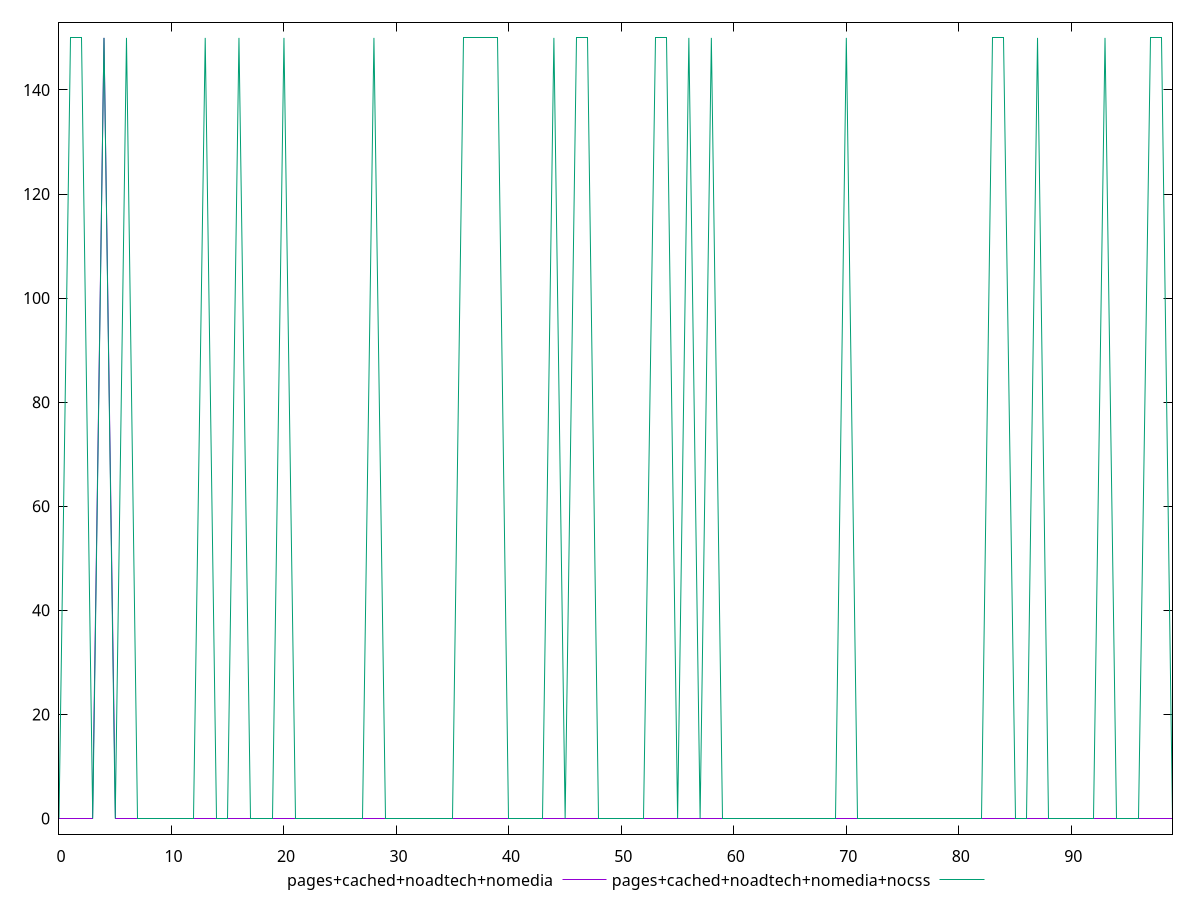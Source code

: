 reset

$pagesCachedNoadtechNomedia <<EOF
0 0
1 0
2 0
3 0
4 150
5 0
6 0
7 0
8 0
9 0
10 0
11 0
12 0
13 0
14 0
15 0
16 0
17 0
18 0
19 0
20 0
21 0
22 0
23 0
24 0
25 0
26 0
27 0
28 0
29 0
30 0
31 0
32 0
33 0
34 0
35 0
36 0
37 0
38 0
39 0
40 0
41 0
42 0
43 0
44 0
45 0
46 0
47 0
48 0
49 0
50 0
51 0
52 0
53 0
54 0
55 0
56 0
57 0
58 0
59 0
60 0
61 0
62 0
63 0
64 0
65 0
66 0
67 0
68 0
69 0
70 0
71 0
72 0
73 0
74 0
75 0
76 0
77 0
78 0
79 0
80 0
81 0
82 0
83 0
84 0
85 0
86 0
87 0
88 0
89 0
90 0
91 0
92 0
93 0
94 0
95 0
96 0
97 0
98 0
99 0
EOF

$pagesCachedNoadtechNomediaNocss <<EOF
0 0
1 150
2 150
3 0
4 150
5 0
6 150
7 0
8 0
9 0
10 0
11 0
12 0
13 150
14 0
15 0
16 150
17 0
18 0
19 0
20 150
21 0
22 0
23 0
24 0
25 0
26 0
27 0
28 150
29 0
30 0
31 0
32 0
33 0
34 0
35 0
36 150
37 150
38 150
39 150
40 0
41 0
42 0
43 0
44 150
45 0
46 150
47 150
48 0
49 0
50 0
51 0
52 0
53 150
54 150
55 0
56 150
57 0
58 150
59 0
60 0
61 0
62 0
63 0
64 0
65 0
66 0
67 0
68 0
69 0
70 150
71 0
72 0
73 0
74 0
75 0
76 0
77 0
78 0
79 0
80 0
81 0
82 0
83 150
84 150
85 0
86 0
87 150
88 0
89 0
90 0
91 0
92 0
93 150
94 0
95 0
96 0
97 150
98 150
99 0
EOF

set key outside below
set xrange [0:99]
set yrange [-3:153]
set trange [-3:153]
set terminal svg size 640, 520 enhanced background rgb 'white'
set output "report_00017_2021-02-10T15-08-03.406Z/unminified-javascript/comparison/line/3_vs_4.svg"

plot $pagesCachedNoadtechNomedia title "pages+cached+noadtech+nomedia" with line, \
     $pagesCachedNoadtechNomediaNocss title "pages+cached+noadtech+nomedia+nocss" with line

reset
